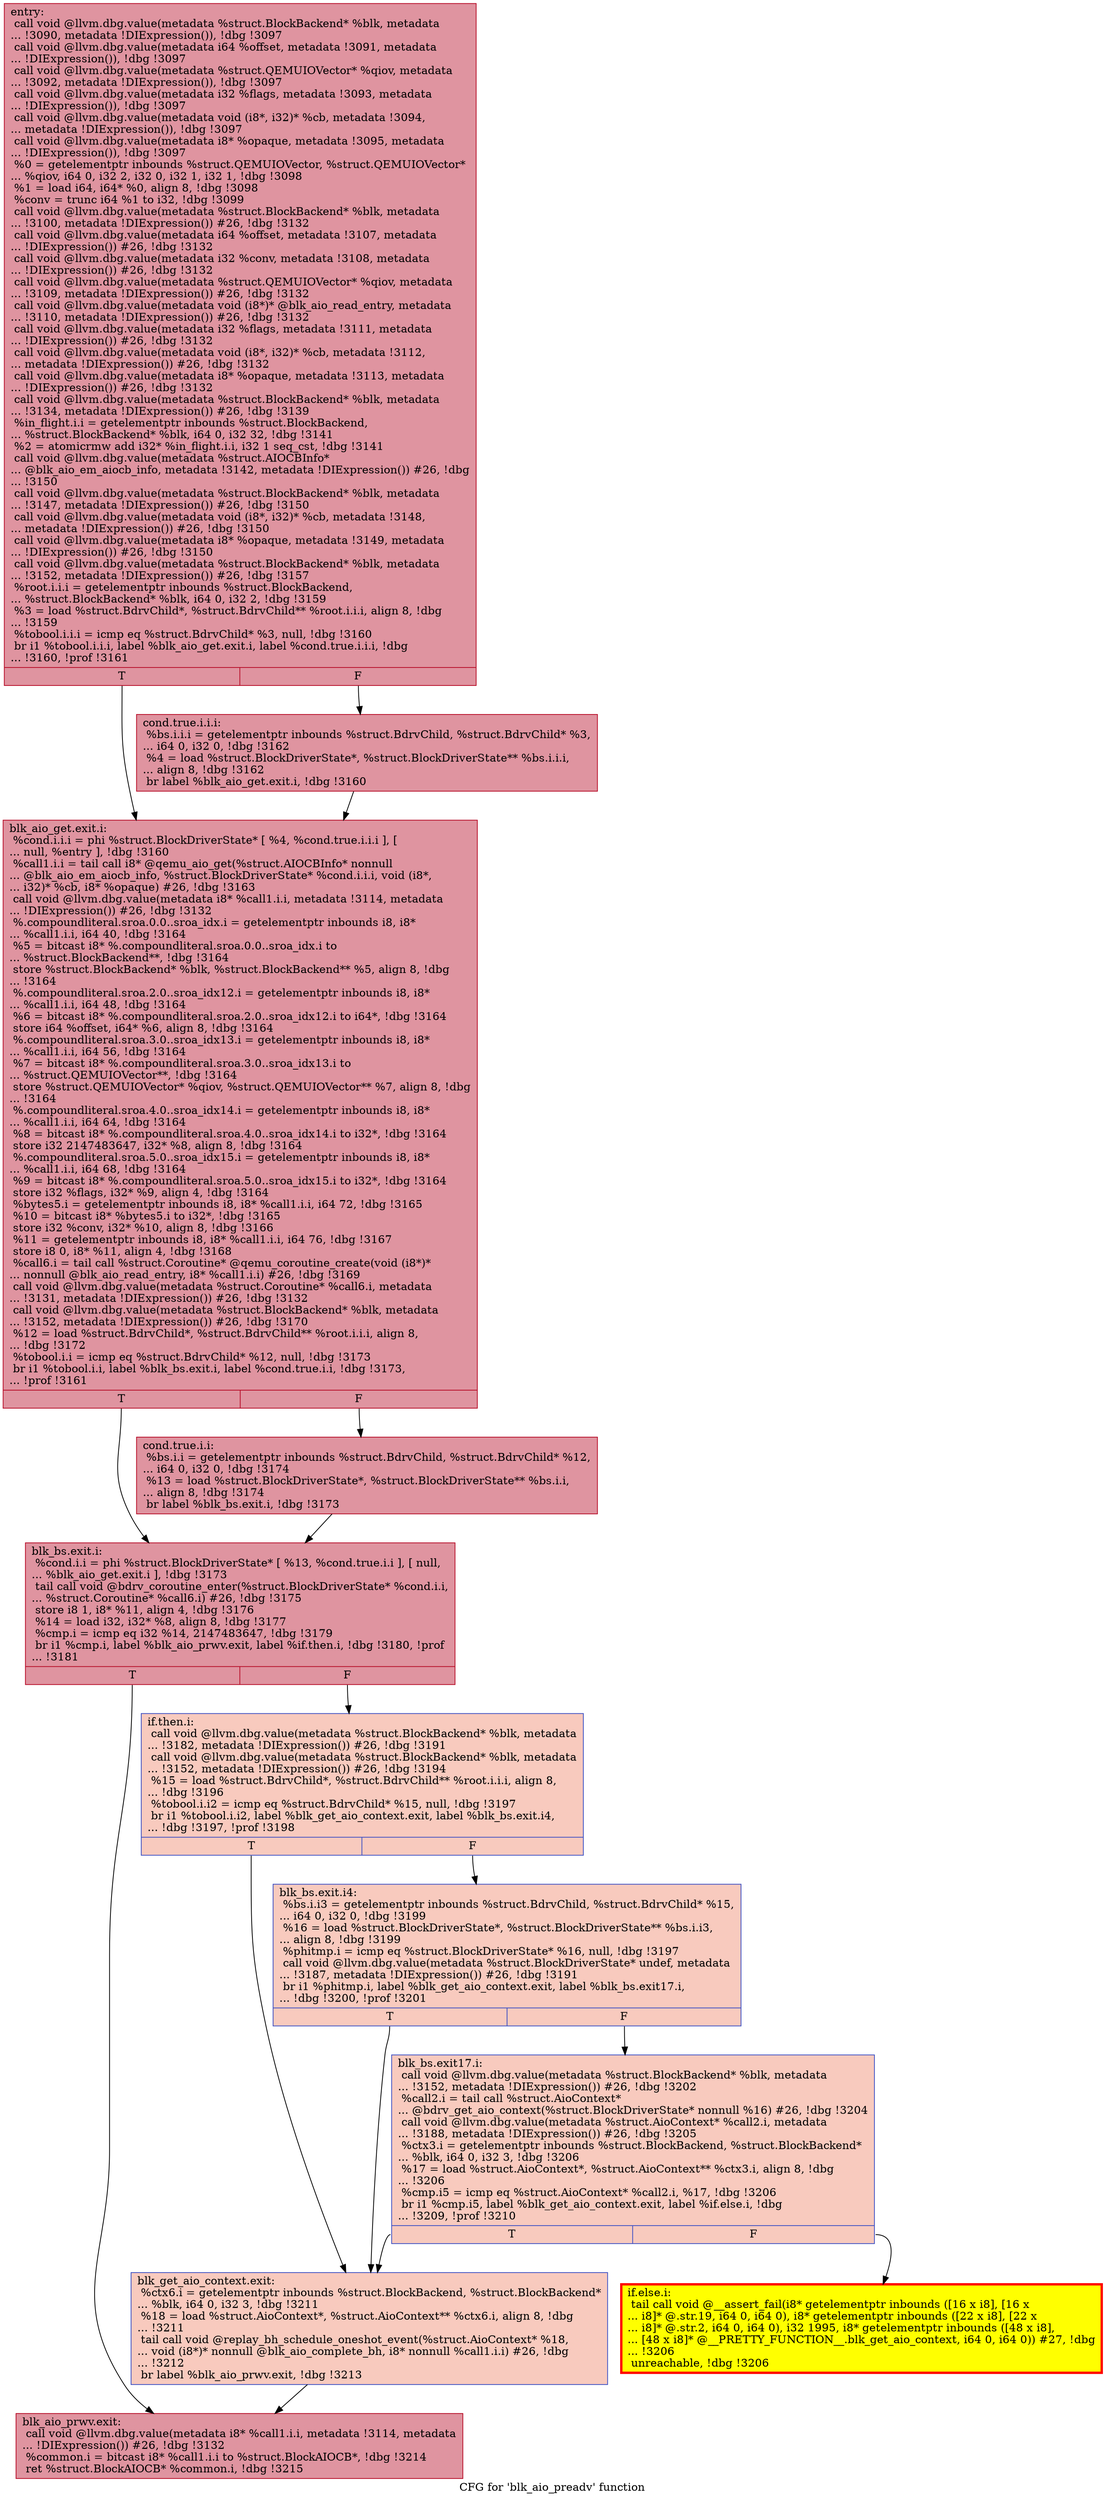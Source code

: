 digraph "CFG for 'blk_aio_preadv' function" {
	label="CFG for 'blk_aio_preadv' function";

	Node0x55d70fca8260 [shape=record,color="#b70d28ff", style=filled, fillcolor="#b70d2870",label="{entry:\l  call void @llvm.dbg.value(metadata %struct.BlockBackend* %blk, metadata\l... !3090, metadata !DIExpression()), !dbg !3097\l  call void @llvm.dbg.value(metadata i64 %offset, metadata !3091, metadata\l... !DIExpression()), !dbg !3097\l  call void @llvm.dbg.value(metadata %struct.QEMUIOVector* %qiov, metadata\l... !3092, metadata !DIExpression()), !dbg !3097\l  call void @llvm.dbg.value(metadata i32 %flags, metadata !3093, metadata\l... !DIExpression()), !dbg !3097\l  call void @llvm.dbg.value(metadata void (i8*, i32)* %cb, metadata !3094,\l... metadata !DIExpression()), !dbg !3097\l  call void @llvm.dbg.value(metadata i8* %opaque, metadata !3095, metadata\l... !DIExpression()), !dbg !3097\l  %0 = getelementptr inbounds %struct.QEMUIOVector, %struct.QEMUIOVector*\l... %qiov, i64 0, i32 2, i32 0, i32 1, i32 1, !dbg !3098\l  %1 = load i64, i64* %0, align 8, !dbg !3098\l  %conv = trunc i64 %1 to i32, !dbg !3099\l  call void @llvm.dbg.value(metadata %struct.BlockBackend* %blk, metadata\l... !3100, metadata !DIExpression()) #26, !dbg !3132\l  call void @llvm.dbg.value(metadata i64 %offset, metadata !3107, metadata\l... !DIExpression()) #26, !dbg !3132\l  call void @llvm.dbg.value(metadata i32 %conv, metadata !3108, metadata\l... !DIExpression()) #26, !dbg !3132\l  call void @llvm.dbg.value(metadata %struct.QEMUIOVector* %qiov, metadata\l... !3109, metadata !DIExpression()) #26, !dbg !3132\l  call void @llvm.dbg.value(metadata void (i8*)* @blk_aio_read_entry, metadata\l... !3110, metadata !DIExpression()) #26, !dbg !3132\l  call void @llvm.dbg.value(metadata i32 %flags, metadata !3111, metadata\l... !DIExpression()) #26, !dbg !3132\l  call void @llvm.dbg.value(metadata void (i8*, i32)* %cb, metadata !3112,\l... metadata !DIExpression()) #26, !dbg !3132\l  call void @llvm.dbg.value(metadata i8* %opaque, metadata !3113, metadata\l... !DIExpression()) #26, !dbg !3132\l  call void @llvm.dbg.value(metadata %struct.BlockBackend* %blk, metadata\l... !3134, metadata !DIExpression()) #26, !dbg !3139\l  %in_flight.i.i = getelementptr inbounds %struct.BlockBackend,\l... %struct.BlockBackend* %blk, i64 0, i32 32, !dbg !3141\l  %2 = atomicrmw add i32* %in_flight.i.i, i32 1 seq_cst, !dbg !3141\l  call void @llvm.dbg.value(metadata %struct.AIOCBInfo*\l... @blk_aio_em_aiocb_info, metadata !3142, metadata !DIExpression()) #26, !dbg\l... !3150\l  call void @llvm.dbg.value(metadata %struct.BlockBackend* %blk, metadata\l... !3147, metadata !DIExpression()) #26, !dbg !3150\l  call void @llvm.dbg.value(metadata void (i8*, i32)* %cb, metadata !3148,\l... metadata !DIExpression()) #26, !dbg !3150\l  call void @llvm.dbg.value(metadata i8* %opaque, metadata !3149, metadata\l... !DIExpression()) #26, !dbg !3150\l  call void @llvm.dbg.value(metadata %struct.BlockBackend* %blk, metadata\l... !3152, metadata !DIExpression()) #26, !dbg !3157\l  %root.i.i.i = getelementptr inbounds %struct.BlockBackend,\l... %struct.BlockBackend* %blk, i64 0, i32 2, !dbg !3159\l  %3 = load %struct.BdrvChild*, %struct.BdrvChild** %root.i.i.i, align 8, !dbg\l... !3159\l  %tobool.i.i.i = icmp eq %struct.BdrvChild* %3, null, !dbg !3160\l  br i1 %tobool.i.i.i, label %blk_aio_get.exit.i, label %cond.true.i.i.i, !dbg\l... !3160, !prof !3161\l|{<s0>T|<s1>F}}"];
	Node0x55d70fca8260:s0 -> Node0x55d70ffbfee0;
	Node0x55d70fca8260:s1 -> Node0x55d70fbfdf70;
	Node0x55d70fbfdf70 [shape=record,color="#b70d28ff", style=filled, fillcolor="#b70d2870",label="{cond.true.i.i.i:                                  \l  %bs.i.i.i = getelementptr inbounds %struct.BdrvChild, %struct.BdrvChild* %3,\l... i64 0, i32 0, !dbg !3162\l  %4 = load %struct.BlockDriverState*, %struct.BlockDriverState** %bs.i.i.i,\l... align 8, !dbg !3162\l  br label %blk_aio_get.exit.i, !dbg !3160\l}"];
	Node0x55d70fbfdf70 -> Node0x55d70ffbfee0;
	Node0x55d70ffbfee0 [shape=record,color="#b70d28ff", style=filled, fillcolor="#b70d2870",label="{blk_aio_get.exit.i:                               \l  %cond.i.i.i = phi %struct.BlockDriverState* [ %4, %cond.true.i.i.i ], [\l... null, %entry ], !dbg !3160\l  %call1.i.i = tail call i8* @qemu_aio_get(%struct.AIOCBInfo* nonnull\l... @blk_aio_em_aiocb_info, %struct.BlockDriverState* %cond.i.i.i, void (i8*,\l... i32)* %cb, i8* %opaque) #26, !dbg !3163\l  call void @llvm.dbg.value(metadata i8* %call1.i.i, metadata !3114, metadata\l... !DIExpression()) #26, !dbg !3132\l  %.compoundliteral.sroa.0.0..sroa_idx.i = getelementptr inbounds i8, i8*\l... %call1.i.i, i64 40, !dbg !3164\l  %5 = bitcast i8* %.compoundliteral.sroa.0.0..sroa_idx.i to\l... %struct.BlockBackend**, !dbg !3164\l  store %struct.BlockBackend* %blk, %struct.BlockBackend** %5, align 8, !dbg\l... !3164\l  %.compoundliteral.sroa.2.0..sroa_idx12.i = getelementptr inbounds i8, i8*\l... %call1.i.i, i64 48, !dbg !3164\l  %6 = bitcast i8* %.compoundliteral.sroa.2.0..sroa_idx12.i to i64*, !dbg !3164\l  store i64 %offset, i64* %6, align 8, !dbg !3164\l  %.compoundliteral.sroa.3.0..sroa_idx13.i = getelementptr inbounds i8, i8*\l... %call1.i.i, i64 56, !dbg !3164\l  %7 = bitcast i8* %.compoundliteral.sroa.3.0..sroa_idx13.i to\l... %struct.QEMUIOVector**, !dbg !3164\l  store %struct.QEMUIOVector* %qiov, %struct.QEMUIOVector** %7, align 8, !dbg\l... !3164\l  %.compoundliteral.sroa.4.0..sroa_idx14.i = getelementptr inbounds i8, i8*\l... %call1.i.i, i64 64, !dbg !3164\l  %8 = bitcast i8* %.compoundliteral.sroa.4.0..sroa_idx14.i to i32*, !dbg !3164\l  store i32 2147483647, i32* %8, align 8, !dbg !3164\l  %.compoundliteral.sroa.5.0..sroa_idx15.i = getelementptr inbounds i8, i8*\l... %call1.i.i, i64 68, !dbg !3164\l  %9 = bitcast i8* %.compoundliteral.sroa.5.0..sroa_idx15.i to i32*, !dbg !3164\l  store i32 %flags, i32* %9, align 4, !dbg !3164\l  %bytes5.i = getelementptr inbounds i8, i8* %call1.i.i, i64 72, !dbg !3165\l  %10 = bitcast i8* %bytes5.i to i32*, !dbg !3165\l  store i32 %conv, i32* %10, align 8, !dbg !3166\l  %11 = getelementptr inbounds i8, i8* %call1.i.i, i64 76, !dbg !3167\l  store i8 0, i8* %11, align 4, !dbg !3168\l  %call6.i = tail call %struct.Coroutine* @qemu_coroutine_create(void (i8*)*\l... nonnull @blk_aio_read_entry, i8* %call1.i.i) #26, !dbg !3169\l  call void @llvm.dbg.value(metadata %struct.Coroutine* %call6.i, metadata\l... !3131, metadata !DIExpression()) #26, !dbg !3132\l  call void @llvm.dbg.value(metadata %struct.BlockBackend* %blk, metadata\l... !3152, metadata !DIExpression()) #26, !dbg !3170\l  %12 = load %struct.BdrvChild*, %struct.BdrvChild** %root.i.i.i, align 8,\l... !dbg !3172\l  %tobool.i.i = icmp eq %struct.BdrvChild* %12, null, !dbg !3173\l  br i1 %tobool.i.i, label %blk_bs.exit.i, label %cond.true.i.i, !dbg !3173,\l... !prof !3161\l|{<s0>T|<s1>F}}"];
	Node0x55d70ffbfee0:s0 -> Node0x55d70ffc0020;
	Node0x55d70ffbfee0:s1 -> Node0x55d70fdd4ae0;
	Node0x55d70fdd4ae0 [shape=record,color="#b70d28ff", style=filled, fillcolor="#b70d2870",label="{cond.true.i.i:                                    \l  %bs.i.i = getelementptr inbounds %struct.BdrvChild, %struct.BdrvChild* %12,\l... i64 0, i32 0, !dbg !3174\l  %13 = load %struct.BlockDriverState*, %struct.BlockDriverState** %bs.i.i,\l... align 8, !dbg !3174\l  br label %blk_bs.exit.i, !dbg !3173\l}"];
	Node0x55d70fdd4ae0 -> Node0x55d70ffc0020;
	Node0x55d70ffc0020 [shape=record,color="#b70d28ff", style=filled, fillcolor="#b70d2870",label="{blk_bs.exit.i:                                    \l  %cond.i.i = phi %struct.BlockDriverState* [ %13, %cond.true.i.i ], [ null,\l... %blk_aio_get.exit.i ], !dbg !3173\l  tail call void @bdrv_coroutine_enter(%struct.BlockDriverState* %cond.i.i,\l... %struct.Coroutine* %call6.i) #26, !dbg !3175\l  store i8 1, i8* %11, align 4, !dbg !3176\l  %14 = load i32, i32* %8, align 8, !dbg !3177\l  %cmp.i = icmp eq i32 %14, 2147483647, !dbg !3179\l  br i1 %cmp.i, label %blk_aio_prwv.exit, label %if.then.i, !dbg !3180, !prof\l... !3181\l|{<s0>T|<s1>F}}"];
	Node0x55d70ffc0020:s0 -> Node0x55d70ffc1060;
	Node0x55d70ffc0020:s1 -> Node0x55d70ffc0660;
	Node0x55d70ffc0660 [shape=record,color="#3d50c3ff", style=filled, fillcolor="#ef886b70",label="{if.then.i:                                        \l  call void @llvm.dbg.value(metadata %struct.BlockBackend* %blk, metadata\l... !3182, metadata !DIExpression()) #26, !dbg !3191\l  call void @llvm.dbg.value(metadata %struct.BlockBackend* %blk, metadata\l... !3152, metadata !DIExpression()) #26, !dbg !3194\l  %15 = load %struct.BdrvChild*, %struct.BdrvChild** %root.i.i.i, align 8,\l... !dbg !3196\l  %tobool.i.i2 = icmp eq %struct.BdrvChild* %15, null, !dbg !3197\l  br i1 %tobool.i.i2, label %blk_get_aio_context.exit, label %blk_bs.exit.i4,\l... !dbg !3197, !prof !3198\l|{<s0>T|<s1>F}}"];
	Node0x55d70ffc0660:s0 -> Node0x55d70ffc2120;
	Node0x55d70ffc0660:s1 -> Node0x55d70ffc0900;
	Node0x55d70ffc0900 [shape=record,color="#3d50c3ff", style=filled, fillcolor="#ef886b70",label="{blk_bs.exit.i4:                                   \l  %bs.i.i3 = getelementptr inbounds %struct.BdrvChild, %struct.BdrvChild* %15,\l... i64 0, i32 0, !dbg !3199\l  %16 = load %struct.BlockDriverState*, %struct.BlockDriverState** %bs.i.i3,\l... align 8, !dbg !3199\l  %phitmp.i = icmp eq %struct.BlockDriverState* %16, null, !dbg !3197\l  call void @llvm.dbg.value(metadata %struct.BlockDriverState* undef, metadata\l... !3187, metadata !DIExpression()) #26, !dbg !3191\l  br i1 %phitmp.i, label %blk_get_aio_context.exit, label %blk_bs.exit17.i,\l... !dbg !3200, !prof !3201\l|{<s0>T|<s1>F}}"];
	Node0x55d70ffc0900:s0 -> Node0x55d70ffc2120;
	Node0x55d70ffc0900:s1 -> Node0x55d70ffc15e0;
	Node0x55d70ffc15e0 [shape=record,color="#3d50c3ff", style=filled, fillcolor="#ef886b70",label="{blk_bs.exit17.i:                                  \l  call void @llvm.dbg.value(metadata %struct.BlockBackend* %blk, metadata\l... !3152, metadata !DIExpression()) #26, !dbg !3202\l  %call2.i = tail call %struct.AioContext*\l... @bdrv_get_aio_context(%struct.BlockDriverState* nonnull %16) #26, !dbg !3204\l  call void @llvm.dbg.value(metadata %struct.AioContext* %call2.i, metadata\l... !3188, metadata !DIExpression()) #26, !dbg !3205\l  %ctx3.i = getelementptr inbounds %struct.BlockBackend, %struct.BlockBackend*\l... %blk, i64 0, i32 3, !dbg !3206\l  %17 = load %struct.AioContext*, %struct.AioContext** %ctx3.i, align 8, !dbg\l... !3206\l  %cmp.i5 = icmp eq %struct.AioContext* %call2.i, %17, !dbg !3206\l  br i1 %cmp.i5, label %blk_get_aio_context.exit, label %if.else.i, !dbg\l... !3209, !prof !3210\l|{<s0>T|<s1>F}}"];
	Node0x55d70ffc15e0:s0 -> Node0x55d70ffc2120;
	Node0x55d70ffc15e0:s1 -> Node0x55d70ffc1b60;
	Node0x55d70ffc1b60 [shape=record,penwidth=3.0, style="filled", color="red", fillcolor="yellow",label="{if.else.i:                                        \l  tail call void @__assert_fail(i8* getelementptr inbounds ([16 x i8], [16 x\l... i8]* @.str.19, i64 0, i64 0), i8* getelementptr inbounds ([22 x i8], [22 x\l... i8]* @.str.2, i64 0, i64 0), i32 1995, i8* getelementptr inbounds ([48 x i8],\l... [48 x i8]* @__PRETTY_FUNCTION__.blk_get_aio_context, i64 0, i64 0)) #27, !dbg\l... !3206\l  unreachable, !dbg !3206\l}"];
	Node0x55d70ffc2120 [shape=record,color="#3d50c3ff", style=filled, fillcolor="#ef886b70",label="{blk_get_aio_context.exit:                         \l  %ctx6.i = getelementptr inbounds %struct.BlockBackend, %struct.BlockBackend*\l... %blk, i64 0, i32 3, !dbg !3211\l  %18 = load %struct.AioContext*, %struct.AioContext** %ctx6.i, align 8, !dbg\l... !3211\l  tail call void @replay_bh_schedule_oneshot_event(%struct.AioContext* %18,\l... void (i8*)* nonnull @blk_aio_complete_bh, i8* nonnull %call1.i.i) #26, !dbg\l... !3212\l  br label %blk_aio_prwv.exit, !dbg !3213\l}"];
	Node0x55d70ffc2120 -> Node0x55d70ffc1060;
	Node0x55d70ffc1060 [shape=record,color="#b70d28ff", style=filled, fillcolor="#b70d2870",label="{blk_aio_prwv.exit:                                \l  call void @llvm.dbg.value(metadata i8* %call1.i.i, metadata !3114, metadata\l... !DIExpression()) #26, !dbg !3132\l  %common.i = bitcast i8* %call1.i.i to %struct.BlockAIOCB*, !dbg !3214\l  ret %struct.BlockAIOCB* %common.i, !dbg !3215\l}"];
}
